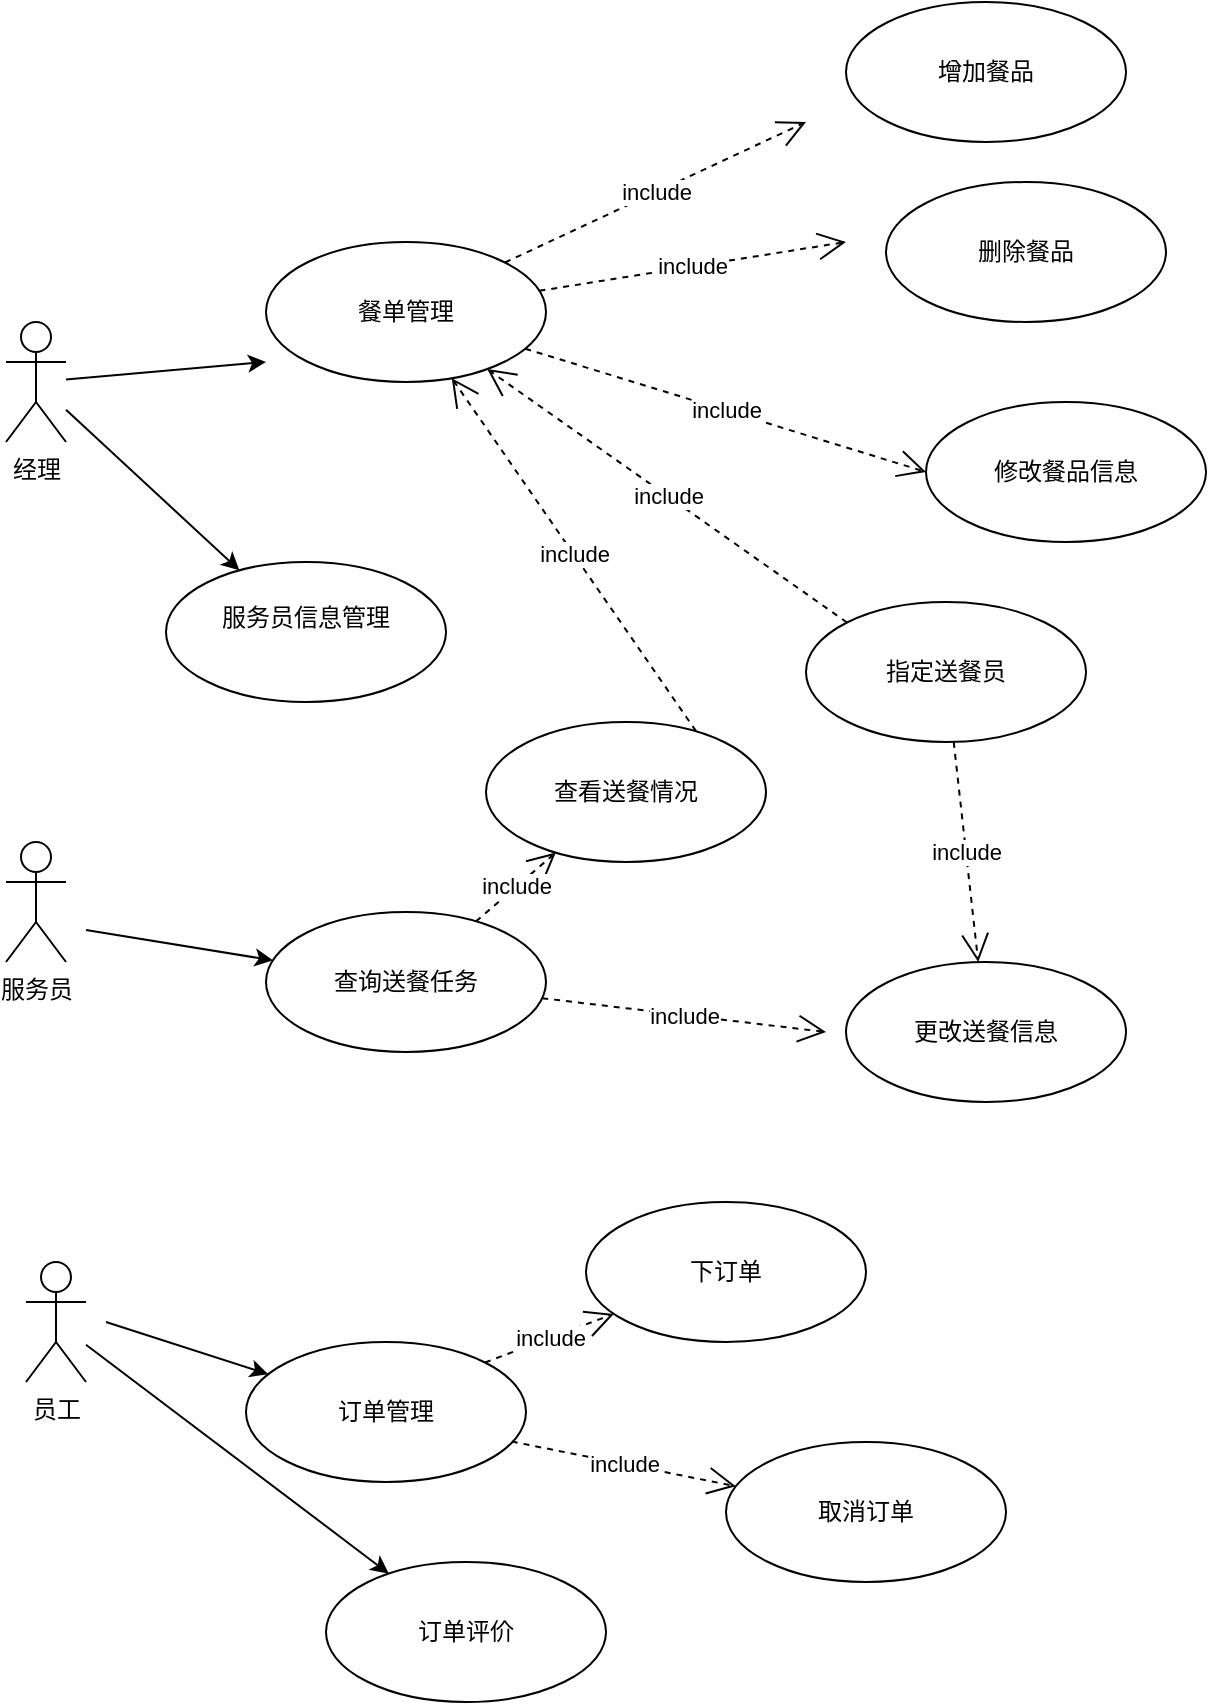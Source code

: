 <mxfile version="24.0.4" type="device">
  <diagram name="第 1 页" id="PG2ANLCrW7BOenxgUDWo">
    <mxGraphModel dx="2127" dy="1010" grid="1" gridSize="10" guides="1" tooltips="1" connect="1" arrows="1" fold="1" page="1" pageScale="1" pageWidth="827" pageHeight="1169" math="0" shadow="0">
      <root>
        <mxCell id="0" />
        <mxCell id="1" parent="0" />
        <mxCell id="U8wdJcA_eKdcDwmTdYkh-1" value="经理" style="shape=umlActor;verticalLabelPosition=bottom;verticalAlign=top;html=1;outlineConnect=0;" vertex="1" parent="1">
          <mxGeometry x="40" y="220" width="30" height="60" as="geometry" />
        </mxCell>
        <mxCell id="U8wdJcA_eKdcDwmTdYkh-6" value="" style="endArrow=classic;html=1;rounded=0;" edge="1" parent="1" source="U8wdJcA_eKdcDwmTdYkh-1">
          <mxGeometry width="50" height="50" relative="1" as="geometry">
            <mxPoint x="110" y="260" as="sourcePoint" />
            <mxPoint x="170" y="240" as="targetPoint" />
          </mxGeometry>
        </mxCell>
        <mxCell id="U8wdJcA_eKdcDwmTdYkh-9" value="餐单管理" style="ellipse;whiteSpace=wrap;html=1;" vertex="1" parent="1">
          <mxGeometry x="170" y="180" width="140" height="70" as="geometry" />
        </mxCell>
        <mxCell id="U8wdJcA_eKdcDwmTdYkh-10" value="增加餐品" style="ellipse;whiteSpace=wrap;html=1;" vertex="1" parent="1">
          <mxGeometry x="460" y="60" width="140" height="70" as="geometry" />
        </mxCell>
        <mxCell id="U8wdJcA_eKdcDwmTdYkh-11" value="删除餐品" style="ellipse;whiteSpace=wrap;html=1;" vertex="1" parent="1">
          <mxGeometry x="480" y="150" width="140" height="70" as="geometry" />
        </mxCell>
        <mxCell id="U8wdJcA_eKdcDwmTdYkh-12" value="修改餐品信息" style="ellipse;whiteSpace=wrap;html=1;" vertex="1" parent="1">
          <mxGeometry x="500" y="260" width="140" height="70" as="geometry" />
        </mxCell>
        <mxCell id="U8wdJcA_eKdcDwmTdYkh-13" value="include" style="endArrow=open;endSize=12;dashed=1;html=1;rounded=0;exitX=1;exitY=0;exitDx=0;exitDy=0;" edge="1" parent="1" source="U8wdJcA_eKdcDwmTdYkh-9">
          <mxGeometry width="160" relative="1" as="geometry">
            <mxPoint x="310" y="184.5" as="sourcePoint" />
            <mxPoint x="440" y="120" as="targetPoint" />
          </mxGeometry>
        </mxCell>
        <mxCell id="U8wdJcA_eKdcDwmTdYkh-14" value="include" style="endArrow=open;endSize=12;dashed=1;html=1;rounded=0;" edge="1" parent="1" source="U8wdJcA_eKdcDwmTdYkh-9">
          <mxGeometry width="160" relative="1" as="geometry">
            <mxPoint x="320" y="210" as="sourcePoint" />
            <mxPoint x="460" y="180" as="targetPoint" />
          </mxGeometry>
        </mxCell>
        <mxCell id="U8wdJcA_eKdcDwmTdYkh-15" value="include" style="endArrow=open;endSize=12;dashed=1;html=1;rounded=0;entryX=0;entryY=0.5;entryDx=0;entryDy=0;" edge="1" parent="1" source="U8wdJcA_eKdcDwmTdYkh-9" target="U8wdJcA_eKdcDwmTdYkh-12">
          <mxGeometry width="160" relative="1" as="geometry">
            <mxPoint x="310" y="240" as="sourcePoint" />
            <mxPoint x="440" y="300" as="targetPoint" />
          </mxGeometry>
        </mxCell>
        <mxCell id="U8wdJcA_eKdcDwmTdYkh-16" value="服务员信息管理&lt;div&gt;&lt;br&gt;&lt;/div&gt;" style="ellipse;whiteSpace=wrap;html=1;" vertex="1" parent="1">
          <mxGeometry x="120" y="340" width="140" height="70" as="geometry" />
        </mxCell>
        <mxCell id="U8wdJcA_eKdcDwmTdYkh-17" value="服务员&lt;div&gt;&lt;br&gt;&lt;/div&gt;" style="shape=umlActor;verticalLabelPosition=bottom;verticalAlign=top;html=1;outlineConnect=0;" vertex="1" parent="1">
          <mxGeometry x="40" y="480" width="30" height="60" as="geometry" />
        </mxCell>
        <mxCell id="U8wdJcA_eKdcDwmTdYkh-19" value="&lt;div&gt;员工&lt;/div&gt;&lt;div&gt;&lt;br&gt;&lt;/div&gt;" style="shape=umlActor;verticalLabelPosition=bottom;verticalAlign=top;html=1;outlineConnect=0;" vertex="1" parent="1">
          <mxGeometry x="50" y="690" width="30" height="60" as="geometry" />
        </mxCell>
        <mxCell id="U8wdJcA_eKdcDwmTdYkh-21" value="" style="endArrow=classic;html=1;rounded=0;" edge="1" parent="1" source="U8wdJcA_eKdcDwmTdYkh-1" target="U8wdJcA_eKdcDwmTdYkh-16">
          <mxGeometry width="50" height="50" relative="1" as="geometry">
            <mxPoint x="80" y="300" as="sourcePoint" />
            <mxPoint x="180" y="350" as="targetPoint" />
          </mxGeometry>
        </mxCell>
        <mxCell id="U8wdJcA_eKdcDwmTdYkh-22" value="查询送餐任务" style="ellipse;whiteSpace=wrap;html=1;" vertex="1" parent="1">
          <mxGeometry x="170" y="515" width="140" height="70" as="geometry" />
        </mxCell>
        <mxCell id="U8wdJcA_eKdcDwmTdYkh-23" value="更改送餐信息" style="ellipse;whiteSpace=wrap;html=1;" vertex="1" parent="1">
          <mxGeometry x="460" y="540" width="140" height="70" as="geometry" />
        </mxCell>
        <mxCell id="U8wdJcA_eKdcDwmTdYkh-24" value="include" style="endArrow=open;endSize=12;dashed=1;html=1;rounded=0;" edge="1" parent="1" source="U8wdJcA_eKdcDwmTdYkh-22">
          <mxGeometry width="160" relative="1" as="geometry">
            <mxPoint x="330" y="550" as="sourcePoint" />
            <mxPoint x="450" y="575" as="targetPoint" />
          </mxGeometry>
        </mxCell>
        <mxCell id="U8wdJcA_eKdcDwmTdYkh-25" value="" style="endArrow=classic;html=1;rounded=0;" edge="1" parent="1" target="U8wdJcA_eKdcDwmTdYkh-22">
          <mxGeometry width="50" height="50" relative="1" as="geometry">
            <mxPoint x="80" y="524" as="sourcePoint" />
            <mxPoint x="180" y="515" as="targetPoint" />
          </mxGeometry>
        </mxCell>
        <mxCell id="U8wdJcA_eKdcDwmTdYkh-26" value="下订单" style="ellipse;whiteSpace=wrap;html=1;" vertex="1" parent="1">
          <mxGeometry x="330" y="660" width="140" height="70" as="geometry" />
        </mxCell>
        <mxCell id="U8wdJcA_eKdcDwmTdYkh-27" value="取消订单" style="ellipse;whiteSpace=wrap;html=1;" vertex="1" parent="1">
          <mxGeometry x="400" y="780" width="140" height="70" as="geometry" />
        </mxCell>
        <mxCell id="U8wdJcA_eKdcDwmTdYkh-28" value="订单评价" style="ellipse;whiteSpace=wrap;html=1;" vertex="1" parent="1">
          <mxGeometry x="200" y="840" width="140" height="70" as="geometry" />
        </mxCell>
        <mxCell id="U8wdJcA_eKdcDwmTdYkh-29" value="订单管理" style="ellipse;whiteSpace=wrap;html=1;" vertex="1" parent="1">
          <mxGeometry x="160" y="730" width="140" height="70" as="geometry" />
        </mxCell>
        <mxCell id="U8wdJcA_eKdcDwmTdYkh-30" value="" style="endArrow=classic;html=1;rounded=0;" edge="1" parent="1" target="U8wdJcA_eKdcDwmTdYkh-29">
          <mxGeometry width="50" height="50" relative="1" as="geometry">
            <mxPoint x="90" y="720" as="sourcePoint" />
            <mxPoint x="183" y="549" as="targetPoint" />
          </mxGeometry>
        </mxCell>
        <mxCell id="U8wdJcA_eKdcDwmTdYkh-31" value="include" style="endArrow=open;endSize=12;dashed=1;html=1;rounded=0;exitX=1;exitY=0;exitDx=0;exitDy=0;" edge="1" parent="1" source="U8wdJcA_eKdcDwmTdYkh-29" target="U8wdJcA_eKdcDwmTdYkh-26">
          <mxGeometry width="160" relative="1" as="geometry">
            <mxPoint x="318" y="568" as="sourcePoint" />
            <mxPoint x="460" y="585" as="targetPoint" />
          </mxGeometry>
        </mxCell>
        <mxCell id="U8wdJcA_eKdcDwmTdYkh-32" value="include" style="endArrow=open;endSize=12;dashed=1;html=1;rounded=0;exitX=0.949;exitY=0.711;exitDx=0;exitDy=0;exitPerimeter=0;" edge="1" parent="1" source="U8wdJcA_eKdcDwmTdYkh-29" target="U8wdJcA_eKdcDwmTdYkh-27">
          <mxGeometry width="160" relative="1" as="geometry">
            <mxPoint x="289" y="750" as="sourcePoint" />
            <mxPoint x="354" y="726" as="targetPoint" />
          </mxGeometry>
        </mxCell>
        <mxCell id="U8wdJcA_eKdcDwmTdYkh-33" value="" style="endArrow=classic;html=1;rounded=0;" edge="1" parent="1" source="U8wdJcA_eKdcDwmTdYkh-19" target="U8wdJcA_eKdcDwmTdYkh-28">
          <mxGeometry width="50" height="50" relative="1" as="geometry">
            <mxPoint x="100" y="730" as="sourcePoint" />
            <mxPoint x="181" y="756" as="targetPoint" />
          </mxGeometry>
        </mxCell>
        <mxCell id="U8wdJcA_eKdcDwmTdYkh-34" value="指定送餐员" style="ellipse;whiteSpace=wrap;html=1;" vertex="1" parent="1">
          <mxGeometry x="440" y="360" width="140" height="70" as="geometry" />
        </mxCell>
        <mxCell id="U8wdJcA_eKdcDwmTdYkh-35" value="include" style="endArrow=open;endSize=12;dashed=1;html=1;rounded=0;exitX=0;exitY=0;exitDx=0;exitDy=0;" edge="1" parent="1" source="U8wdJcA_eKdcDwmTdYkh-34" target="U8wdJcA_eKdcDwmTdYkh-9">
          <mxGeometry width="160" relative="1" as="geometry">
            <mxPoint x="310" y="243" as="sourcePoint" />
            <mxPoint x="510" y="305" as="targetPoint" />
          </mxGeometry>
        </mxCell>
        <mxCell id="U8wdJcA_eKdcDwmTdYkh-36" value="include" style="endArrow=open;endSize=12;dashed=1;html=1;rounded=0;" edge="1" parent="1" source="U8wdJcA_eKdcDwmTdYkh-34" target="U8wdJcA_eKdcDwmTdYkh-23">
          <mxGeometry width="160" relative="1" as="geometry">
            <mxPoint x="520" y="450" as="sourcePoint" />
            <mxPoint x="290" y="254" as="targetPoint" />
          </mxGeometry>
        </mxCell>
        <mxCell id="U8wdJcA_eKdcDwmTdYkh-37" value="查看送餐情况" style="ellipse;whiteSpace=wrap;html=1;" vertex="1" parent="1">
          <mxGeometry x="280" y="420" width="140" height="70" as="geometry" />
        </mxCell>
        <mxCell id="U8wdJcA_eKdcDwmTdYkh-38" value="include" style="endArrow=open;endSize=12;dashed=1;html=1;rounded=0;" edge="1" parent="1" source="U8wdJcA_eKdcDwmTdYkh-22" target="U8wdJcA_eKdcDwmTdYkh-37">
          <mxGeometry width="160" relative="1" as="geometry">
            <mxPoint x="318" y="568" as="sourcePoint" />
            <mxPoint x="460" y="585" as="targetPoint" />
          </mxGeometry>
        </mxCell>
        <mxCell id="U8wdJcA_eKdcDwmTdYkh-39" value="include" style="endArrow=open;endSize=12;dashed=1;html=1;rounded=0;exitX=0.75;exitY=0.065;exitDx=0;exitDy=0;exitPerimeter=0;" edge="1" parent="1" source="U8wdJcA_eKdcDwmTdYkh-37" target="U8wdJcA_eKdcDwmTdYkh-9">
          <mxGeometry width="160" relative="1" as="geometry">
            <mxPoint x="285" y="530" as="sourcePoint" />
            <mxPoint x="325" y="495" as="targetPoint" />
          </mxGeometry>
        </mxCell>
      </root>
    </mxGraphModel>
  </diagram>
</mxfile>
